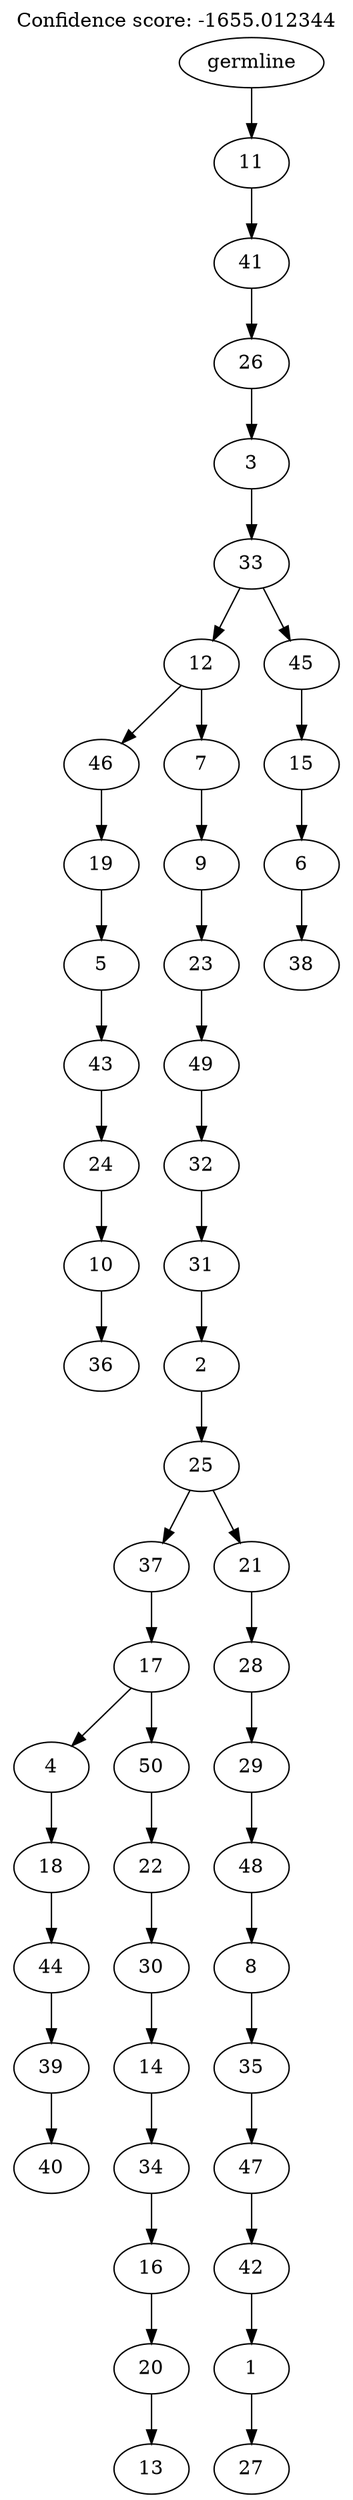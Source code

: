 digraph g {
	"49" -> "50";
	"50" [label="36"];
	"48" -> "49";
	"49" [label="10"];
	"47" -> "48";
	"48" [label="24"];
	"46" -> "47";
	"47" [label="43"];
	"45" -> "46";
	"46" [label="5"];
	"44" -> "45";
	"45" [label="19"];
	"42" -> "43";
	"43" [label="40"];
	"41" -> "42";
	"42" [label="39"];
	"40" -> "41";
	"41" [label="44"];
	"39" -> "40";
	"40" [label="18"];
	"37" -> "38";
	"38" [label="13"];
	"36" -> "37";
	"37" [label="20"];
	"35" -> "36";
	"36" [label="16"];
	"34" -> "35";
	"35" [label="34"];
	"33" -> "34";
	"34" [label="14"];
	"32" -> "33";
	"33" [label="30"];
	"31" -> "32";
	"32" [label="22"];
	"30" -> "31";
	"31" [label="50"];
	"30" -> "39";
	"39" [label="4"];
	"29" -> "30";
	"30" [label="17"];
	"27" -> "28";
	"28" [label="27"];
	"26" -> "27";
	"27" [label="1"];
	"25" -> "26";
	"26" [label="42"];
	"24" -> "25";
	"25" [label="47"];
	"23" -> "24";
	"24" [label="35"];
	"22" -> "23";
	"23" [label="8"];
	"21" -> "22";
	"22" [label="48"];
	"20" -> "21";
	"21" [label="29"];
	"19" -> "20";
	"20" [label="28"];
	"18" -> "19";
	"19" [label="21"];
	"18" -> "29";
	"29" [label="37"];
	"17" -> "18";
	"18" [label="25"];
	"16" -> "17";
	"17" [label="2"];
	"15" -> "16";
	"16" [label="31"];
	"14" -> "15";
	"15" [label="32"];
	"13" -> "14";
	"14" [label="49"];
	"12" -> "13";
	"13" [label="23"];
	"11" -> "12";
	"12" [label="9"];
	"10" -> "11";
	"11" [label="7"];
	"10" -> "44";
	"44" [label="46"];
	"8" -> "9";
	"9" [label="38"];
	"7" -> "8";
	"8" [label="6"];
	"6" -> "7";
	"7" [label="15"];
	"5" -> "6";
	"6" [label="45"];
	"5" -> "10";
	"10" [label="12"];
	"4" -> "5";
	"5" [label="33"];
	"3" -> "4";
	"4" [label="3"];
	"2" -> "3";
	"3" [label="26"];
	"1" -> "2";
	"2" [label="41"];
	"0" -> "1";
	"1" [label="11"];
	"0" [label="germline"];
	labelloc="t";
	label="Confidence score: -1655.012344";
}
